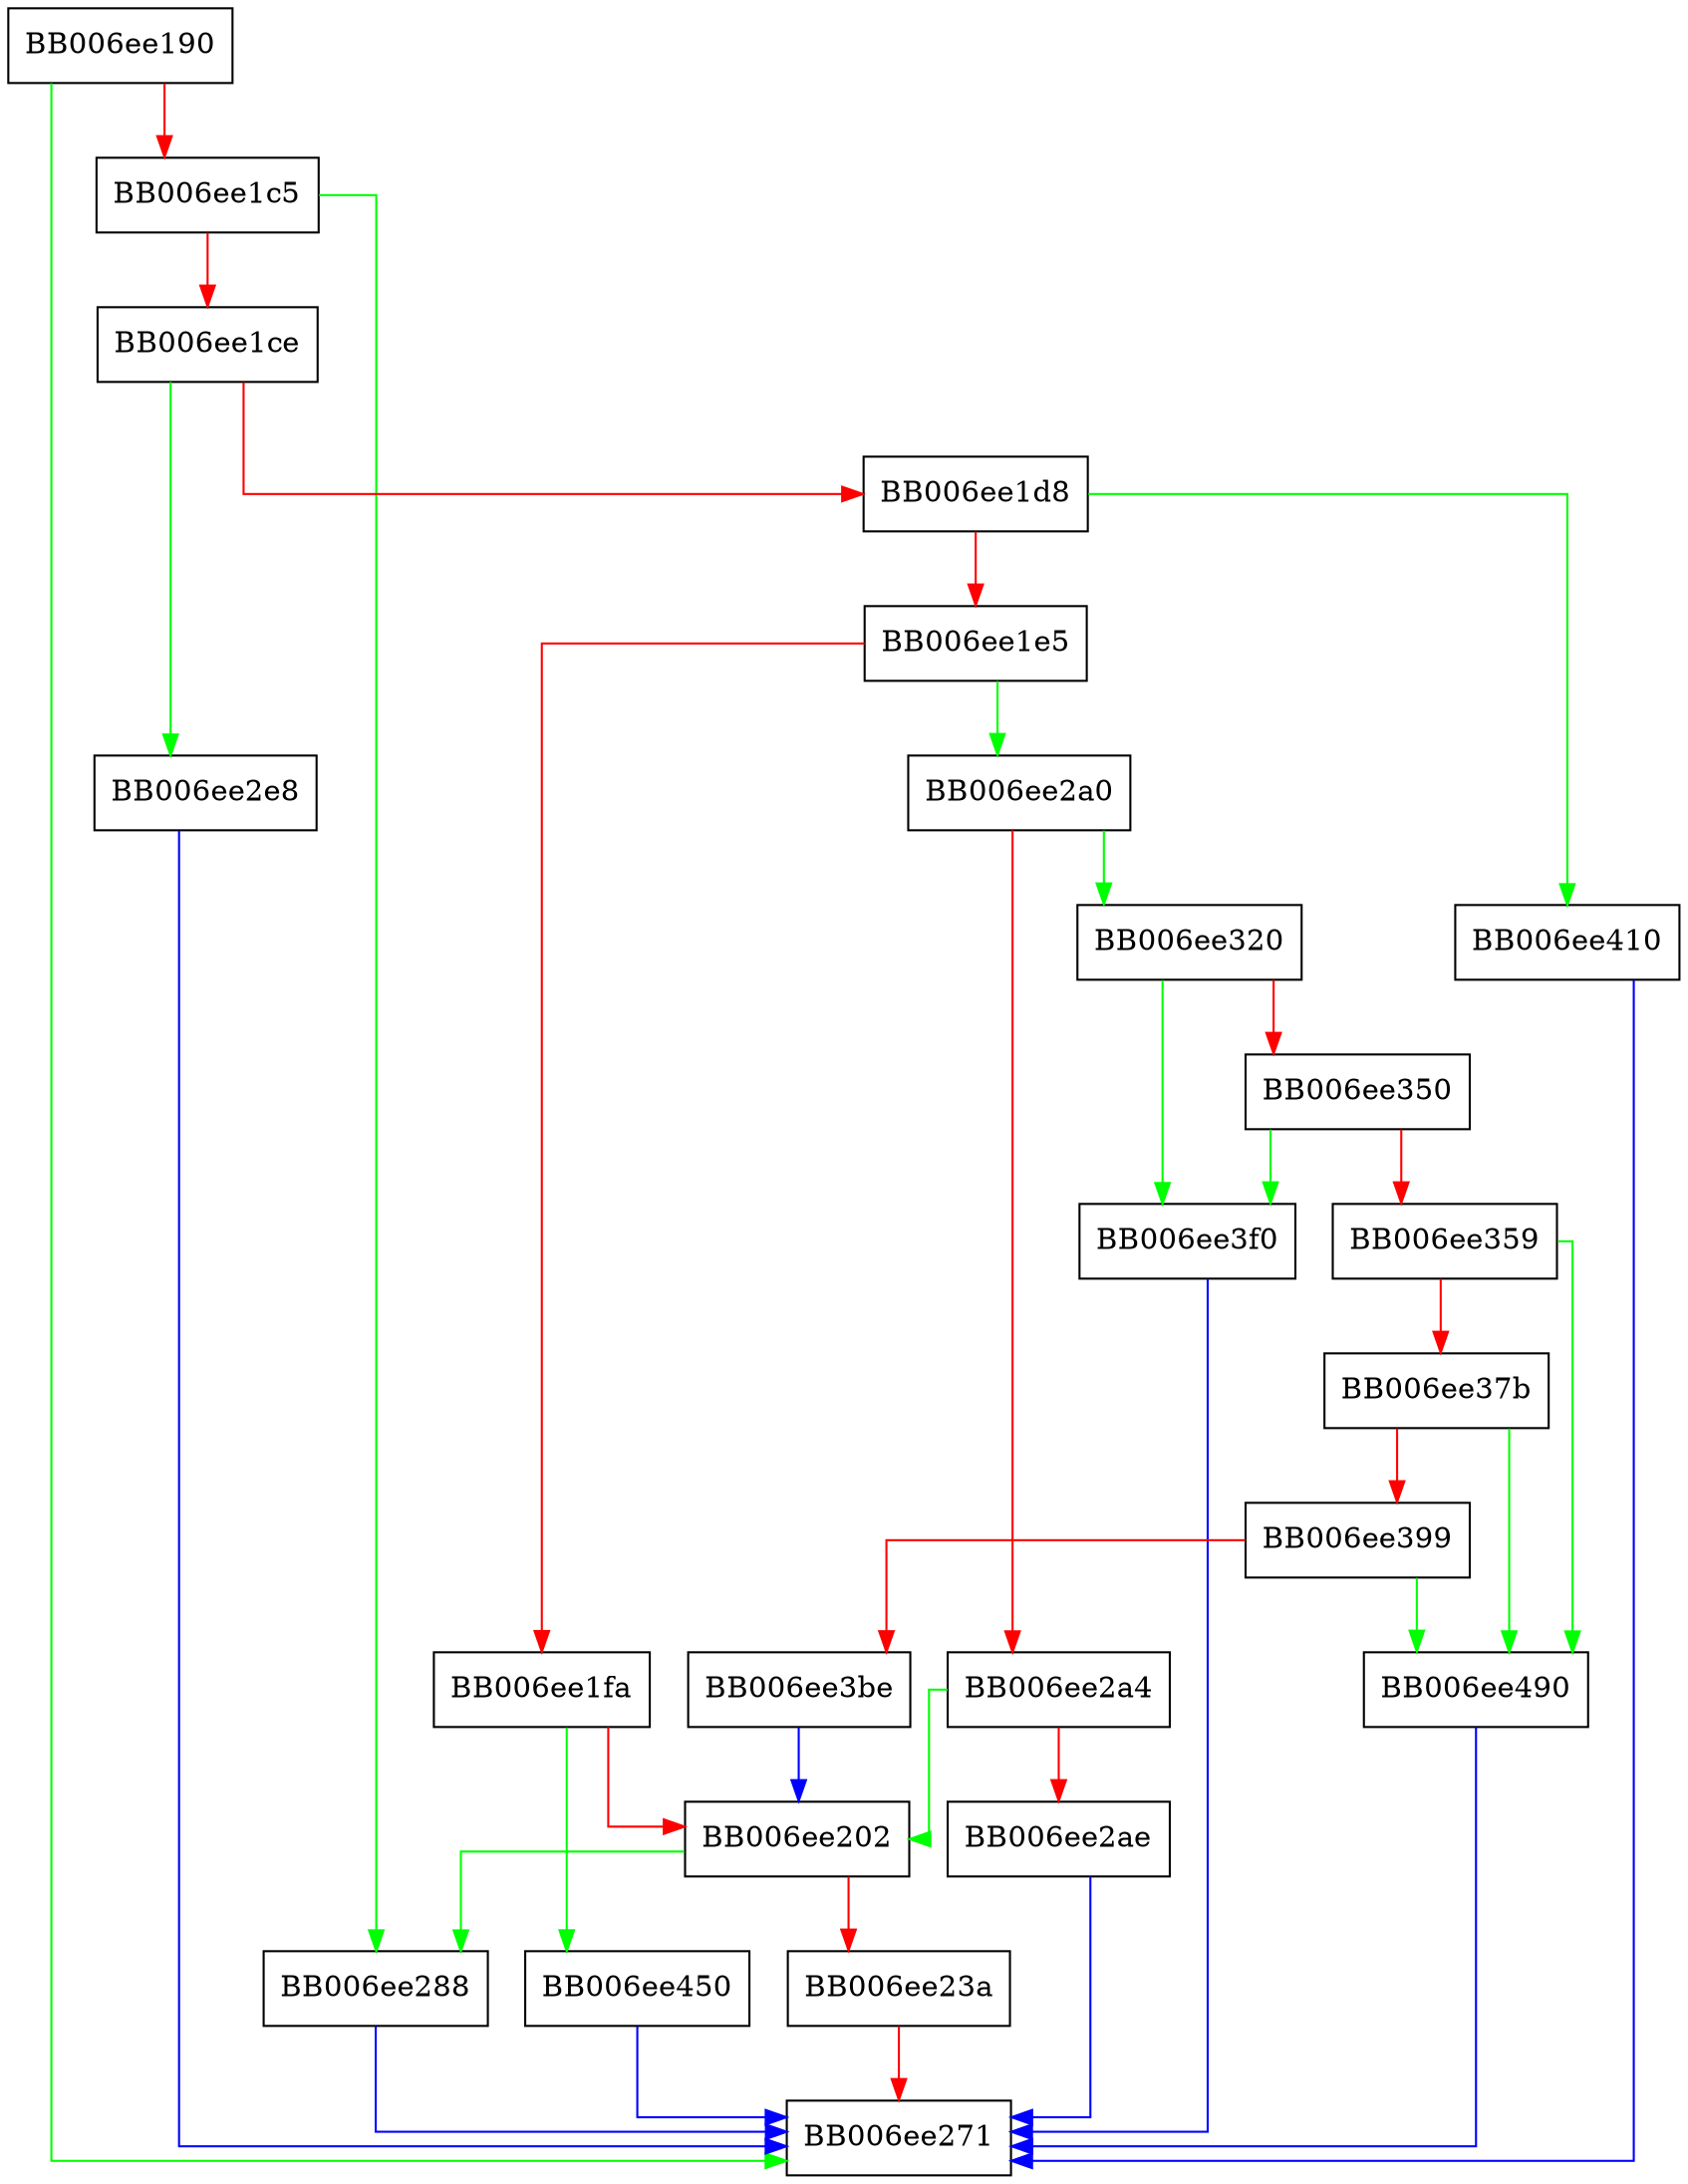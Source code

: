 digraph ed448_digest_sign {
  node [shape="box"];
  graph [splines=ortho];
  BB006ee190 -> BB006ee271 [color="green"];
  BB006ee190 -> BB006ee1c5 [color="red"];
  BB006ee1c5 -> BB006ee288 [color="green"];
  BB006ee1c5 -> BB006ee1ce [color="red"];
  BB006ee1ce -> BB006ee2e8 [color="green"];
  BB006ee1ce -> BB006ee1d8 [color="red"];
  BB006ee1d8 -> BB006ee410 [color="green"];
  BB006ee1d8 -> BB006ee1e5 [color="red"];
  BB006ee1e5 -> BB006ee2a0 [color="green"];
  BB006ee1e5 -> BB006ee1fa [color="red"];
  BB006ee1fa -> BB006ee450 [color="green"];
  BB006ee1fa -> BB006ee202 [color="red"];
  BB006ee202 -> BB006ee288 [color="green"];
  BB006ee202 -> BB006ee23a [color="red"];
  BB006ee23a -> BB006ee271 [color="red"];
  BB006ee288 -> BB006ee271 [color="blue"];
  BB006ee2a0 -> BB006ee320 [color="green"];
  BB006ee2a0 -> BB006ee2a4 [color="red"];
  BB006ee2a4 -> BB006ee202 [color="green"];
  BB006ee2a4 -> BB006ee2ae [color="red"];
  BB006ee2ae -> BB006ee271 [color="blue"];
  BB006ee2e8 -> BB006ee271 [color="blue"];
  BB006ee320 -> BB006ee3f0 [color="green"];
  BB006ee320 -> BB006ee350 [color="red"];
  BB006ee350 -> BB006ee3f0 [color="green"];
  BB006ee350 -> BB006ee359 [color="red"];
  BB006ee359 -> BB006ee490 [color="green"];
  BB006ee359 -> BB006ee37b [color="red"];
  BB006ee37b -> BB006ee490 [color="green"];
  BB006ee37b -> BB006ee399 [color="red"];
  BB006ee399 -> BB006ee490 [color="green"];
  BB006ee399 -> BB006ee3be [color="red"];
  BB006ee3be -> BB006ee202 [color="blue"];
  BB006ee3f0 -> BB006ee271 [color="blue"];
  BB006ee410 -> BB006ee271 [color="blue"];
  BB006ee450 -> BB006ee271 [color="blue"];
  BB006ee490 -> BB006ee271 [color="blue"];
}